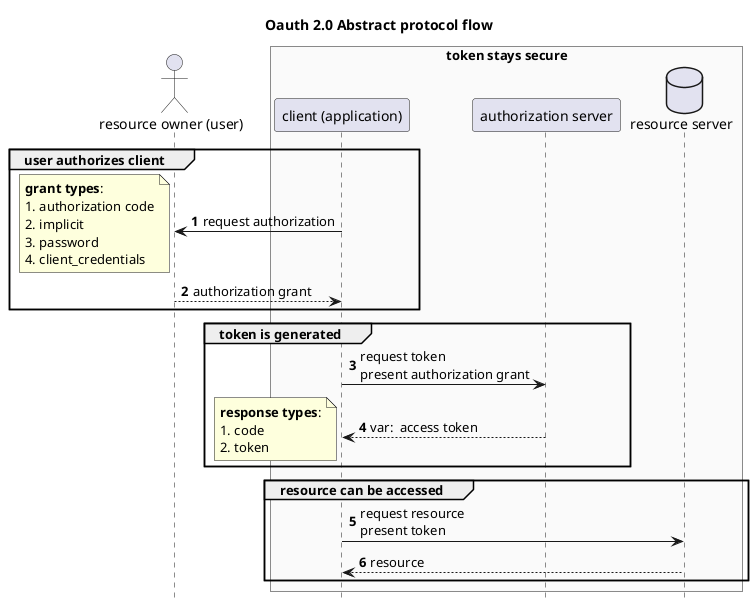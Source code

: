 @startuml
hide footbox
title Oauth 2.0 Abstract protocol flow
autonumber
actor user as "resource owner (user)"
box "token stays secure" #FAFAFA
participant client as "client (application)"
participant authorization as "authorization server"
database resource as "resource server"
end box

group user authorizes client
client -> user : request authorization
note left
**grant types**:
# authorization code
# implicit
# password
# client_credentials
end note
user --> client : authorization grant
end

group token is generated
client -> authorization : request token\npresent authorization grant
authorization --> client :var:  access token
note left
**response types**:
# code
# token
end note
end group

group resource can be accessed
client -> resource : request resource\npresent token
resource --> client : resource
end group
@enduml